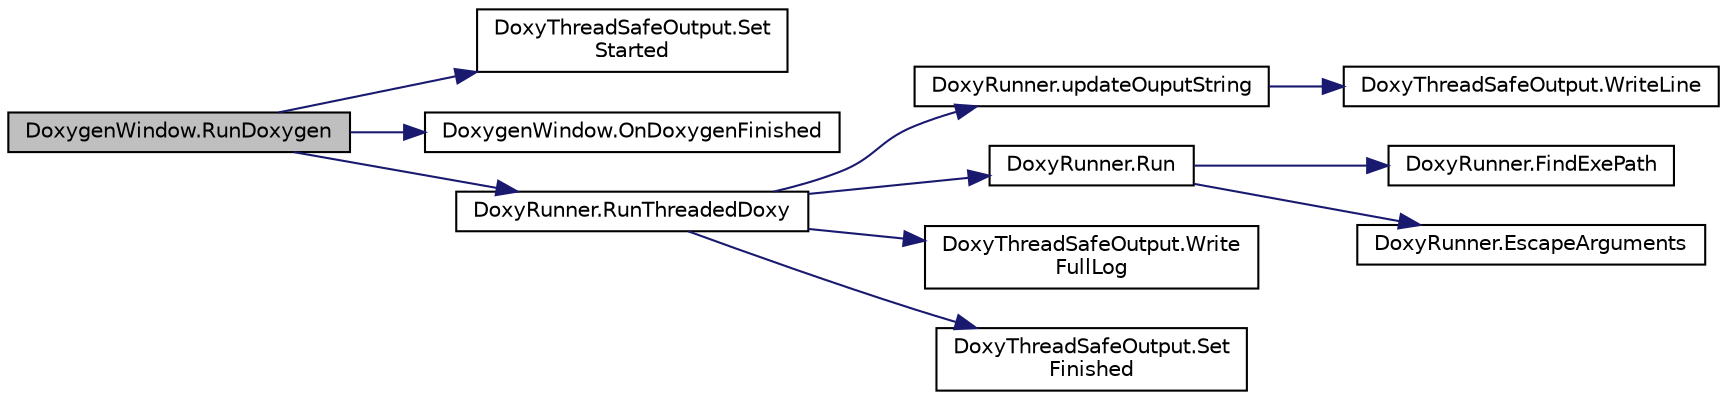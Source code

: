 digraph "DoxygenWindow.RunDoxygen"
{
 // LATEX_PDF_SIZE
  edge [fontname="Helvetica",fontsize="10",labelfontname="Helvetica",labelfontsize="10"];
  node [fontname="Helvetica",fontsize="10",shape=record];
  rankdir="LR";
  Node59 [label="DoxygenWindow.RunDoxygen",height=0.2,width=0.4,color="black", fillcolor="grey75", style="filled", fontcolor="black",tooltip=" "];
  Node59 -> Node60 [color="midnightblue",fontsize="10",style="solid",fontname="Helvetica"];
  Node60 [label="DoxyThreadSafeOutput.Set\lStarted",height=0.2,width=0.4,color="black", fillcolor="white", style="filled",URL="$class_doxy_thread_safe_output.html#ad08186c77f145bc3cb1ddb50259ef589",tooltip=" "];
  Node59 -> Node61 [color="midnightblue",fontsize="10",style="solid",fontname="Helvetica"];
  Node61 [label="DoxygenWindow.OnDoxygenFinished",height=0.2,width=0.4,color="black", fillcolor="white", style="filled",URL="$class_doxygen_window.html#a2809a93b756a6cfc371ee76a9d7168d7",tooltip=" "];
  Node59 -> Node62 [color="midnightblue",fontsize="10",style="solid",fontname="Helvetica"];
  Node62 [label="DoxyRunner.RunThreadedDoxy",height=0.2,width=0.4,color="black", fillcolor="white", style="filled",URL="$class_doxy_runner.html#a0a838402bf7b6661d4a1959c1b57aeb6",tooltip=" "];
  Node62 -> Node63 [color="midnightblue",fontsize="10",style="solid",fontname="Helvetica"];
  Node63 [label="DoxyRunner.updateOuputString",height=0.2,width=0.4,color="black", fillcolor="white", style="filled",URL="$class_doxy_runner.html#a4474ed980f895f97ac3517fe85834259",tooltip=" "];
  Node63 -> Node64 [color="midnightblue",fontsize="10",style="solid",fontname="Helvetica"];
  Node64 [label="DoxyThreadSafeOutput.WriteLine",height=0.2,width=0.4,color="black", fillcolor="white", style="filled",URL="$class_doxy_thread_safe_output.html#ab2083e9efa17a35c72d3c2c784ef6800",tooltip=" "];
  Node62 -> Node65 [color="midnightblue",fontsize="10",style="solid",fontname="Helvetica"];
  Node65 [label="DoxyRunner.Run",height=0.2,width=0.4,color="black", fillcolor="white", style="filled",URL="$class_doxy_runner.html#a7458975df0c43d397051f225d6def184",tooltip="Runs the specified executable with the provided arguments and returns the process' exit code."];
  Node65 -> Node66 [color="midnightblue",fontsize="10",style="solid",fontname="Helvetica"];
  Node66 [label="DoxyRunner.FindExePath",height=0.2,width=0.4,color="black", fillcolor="white", style="filled",URL="$class_doxy_runner.html#a0923bf6769c3b99b4fb8e9ce67877a94",tooltip="Expands environment variables and, if unqualified, locates the exe in the working directory or the ev..."];
  Node65 -> Node67 [color="midnightblue",fontsize="10",style="solid",fontname="Helvetica"];
  Node67 [label="DoxyRunner.EscapeArguments",height=0.2,width=0.4,color="black", fillcolor="white", style="filled",URL="$class_doxy_runner.html#a9e1ad0bb37f42899aeac2e2fb59cb769",tooltip="Quotes all arguments that contain whitespace, or begin with a quote and returns a single argument str..."];
  Node62 -> Node68 [color="midnightblue",fontsize="10",style="solid",fontname="Helvetica"];
  Node68 [label="DoxyThreadSafeOutput.Write\lFullLog",height=0.2,width=0.4,color="black", fillcolor="white", style="filled",URL="$class_doxy_thread_safe_output.html#aa831eccd758e59c835fd3486c39a4a8c",tooltip=" "];
  Node62 -> Node69 [color="midnightblue",fontsize="10",style="solid",fontname="Helvetica"];
  Node69 [label="DoxyThreadSafeOutput.Set\lFinished",height=0.2,width=0.4,color="black", fillcolor="white", style="filled",URL="$class_doxy_thread_safe_output.html#a97e2149569e2bb5e749851daa2781423",tooltip=" "];
}
